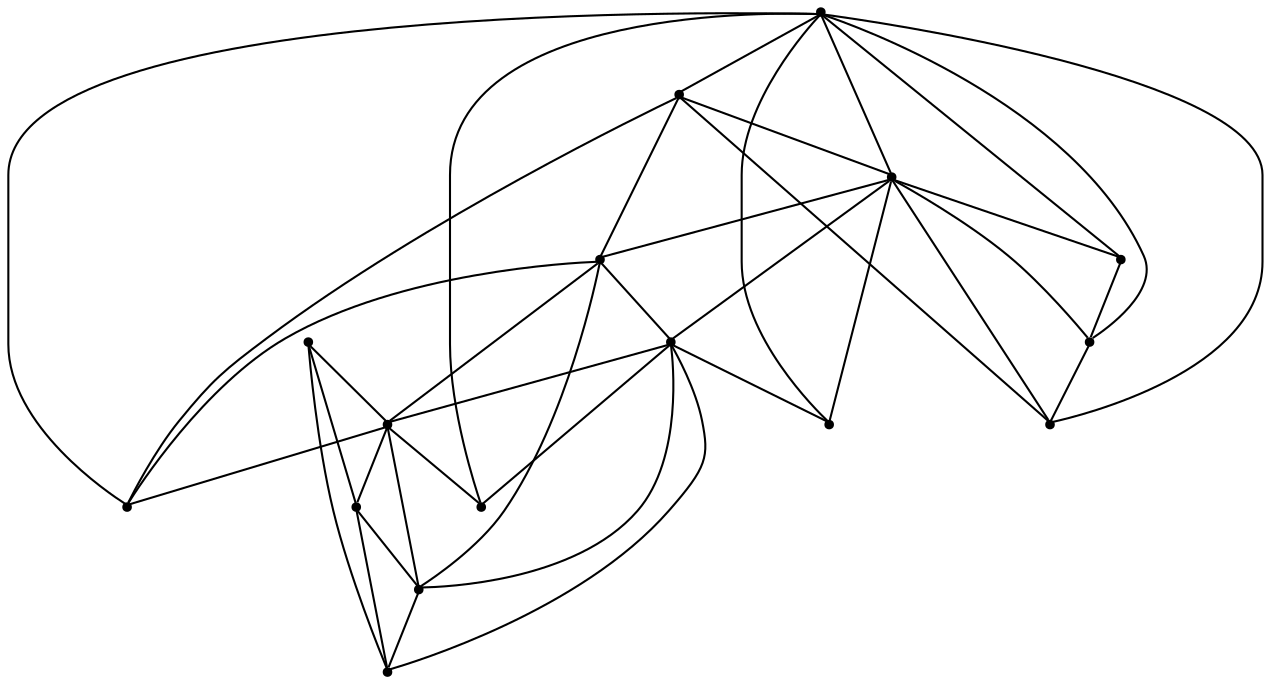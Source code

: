 graph {
  node [shape=point,comment="{\"directed\":false,\"doi\":\"10.1007/978-3-540-70904-6_15\",\"figure\":\"12 (2)\"}"]

  v0 [pos="1504.6496820494187,1540.7269636789956"]
  v1 [pos="1381.8976744186048,1415.8602555592854"]
  v2 [pos="1333.0614825581397,1506.1654885609944"]
  v3 [pos="1352.9443631904069,1327.281141281128"]
  v4 [pos="1355.957421875,1487.2144222259521"]
  v5 [pos="1336.665293422965,1207.0186138153074"]
  v6 [pos="1320.9842569040698,1601.960261662801"]
  v7 [pos="1263.4683639171512,1337.2186183929443"]
  v8 [pos="1233.6430414244187,1436.5978082021074"]
  v9 [pos="1228.3232830668603,1350.5436102549234"]
  v10 [pos="1072.5859375,1365.6603018442788"]
  v11 [pos="1381.485101744186,1481.451940536499"]
  v12 [pos="1393.837418241279,1457.301950454712"]
  v13 [pos="1225.5019167877908,1408.1769466400146"]
  v14 [pos="1206.5004905523256,1378.539482752482"]
  v15 [pos="1185.0912563590118,1357.1311473846433"]

  v0 -- v5 [id="-1",pos="1504.6496820494187,1540.7269636789956 1509.589171511628,1536.3394260406494 1533.7436228197673,1275.0769138336182 1516.1778706395348,1250.9269555409749 1498.6121184593023,1226.7769972483316 1346.608848110465,1207.0186456044514 1336.665293422965,1207.0186138153074"]
  v10 -- v14 [id="-2",pos="1072.5859375,1365.6603018442788 1206.5004905523256,1378.539482752482 1206.5004905523256,1378.539482752482 1206.5004905523256,1378.539482752482"]
  v15 -- v10 [id="-3",pos="1185.0912563590118,1357.1311473846433 1072.5859375,1365.6603018442788 1072.5859375,1365.6603018442788 1072.5859375,1365.6603018442788"]
  v15 -- v14 [id="-4",pos="1185.0912563590118,1357.1311473846433 1206.5004905523256,1378.539482752482 1206.5004905523256,1378.539482752482 1206.5004905523256,1378.539482752482"]
  v15 -- v9 [id="-5",pos="1185.0912563590118,1357.1311473846433 1228.3232830668603,1350.5436102549234 1228.3232830668603,1350.5436102549234 1228.3232830668603,1350.5436102549234"]
  v9 -- v7 [id="-6",pos="1228.3232830668603,1350.5436102549234 1263.4683639171512,1337.2186183929443 1263.4683639171512,1337.2186183929443 1263.4683639171512,1337.2186183929443"]
  v14 -- v13 [id="-7",pos="1206.5004905523256,1378.539482752482 1225.5019167877908,1408.1769466400146 1225.5019167877908,1408.1769466400146 1225.5019167877908,1408.1769466400146"]
  v14 -- v9 [id="-8",pos="1206.5004905523256,1378.539482752482 1228.3232830668603,1350.5436102549234 1228.3232830668603,1350.5436102549234 1228.3232830668603,1350.5436102549234"]
  v13 -- v9 [id="-9",pos="1225.5019167877908,1408.1769466400146 1228.3232830668603,1350.5436102549234 1228.3232830668603,1350.5436102549234 1228.3232830668603,1350.5436102549234"]
  v8 -- v13 [id="-10",pos="1233.6430414244187,1436.5978082021074 1225.5019167877908,1408.1769466400146 1225.5019167877908,1408.1769466400146 1225.5019167877908,1408.1769466400146"]
  v13 -- v7 [id="-11",pos="1225.5019167877908,1408.1769466400146 1263.4683639171512,1337.2186183929443 1263.4683639171512,1337.2186183929443 1263.4683639171512,1337.2186183929443"]
  v7 -- v3 [id="-12",pos="1263.4683639171512,1337.2186183929443 1352.9443631904069,1327.281141281128 1352.9443631904069,1327.281141281128 1352.9443631904069,1327.281141281128"]
  v7 -- v1 [id="-13",pos="1263.4683639171512,1337.2186183929443 1381.8976744186048,1415.8602555592854 1381.8976744186048,1415.8602555592854 1381.8976744186048,1415.8602555592854"]
  v2 -- v6 [id="-14",pos="1333.0614825581397,1506.1654885609944 1320.9842569040698,1601.960261662801 1320.9842569040698,1601.960261662801 1320.9842569040698,1601.960261662801"]
  v2 -- v8 [id="-15",pos="1333.0614825581397,1506.1654885609944 1233.6430414244187,1436.5978082021074 1233.6430414244187,1436.5978082021074 1233.6430414244187,1436.5978082021074"]
  v2 -- v4 [id="-16",pos="1333.0614825581397,1506.1654885609944 1355.957421875,1487.2144222259521 1355.957421875,1487.2144222259521 1355.957421875,1487.2144222259521"]
  v11 -- v4 [id="-17",pos="1381.485101744186,1481.451940536499 1355.957421875,1487.2144222259521 1355.957421875,1487.2144222259521 1355.957421875,1487.2144222259521"]
  v1 -- v11 [id="-18",pos="1381.8976744186048,1415.8602555592854 1381.485101744186,1481.451940536499 1381.485101744186,1481.451940536499 1381.485101744186,1481.451940536499"]
  v1 -- v8 [id="-19",pos="1381.8976744186048,1415.8602555592854 1233.6430414244187,1436.5978082021074 1233.6430414244187,1436.5978082021074 1233.6430414244187,1436.5978082021074"]
  v1 -- v12 [id="-20",pos="1381.8976744186048,1415.8602555592854 1393.837418241279,1457.301950454712 1393.837418241279,1457.301950454712 1393.837418241279,1457.301950454712"]
  v12 -- v0 [id="-21",pos="1393.837418241279,1457.301950454712 1504.6496820494187,1540.7269636789956 1504.6496820494187,1540.7269636789956 1504.6496820494187,1540.7269636789956"]
  v12 -- v11 [id="-22",pos="1393.837418241279,1457.301950454712 1381.485101744186,1481.451940536499 1381.485101744186,1481.451940536499 1381.485101744186,1481.451940536499"]
  v0 -- v11 [id="-23",pos="1504.6496820494187,1540.7269636789956 1381.485101744186,1481.451940536499 1381.485101744186,1481.451940536499 1381.485101744186,1481.451940536499"]
  v10 -- v5 [id="-24",pos="1072.5859375,1365.6603018442788 1072.6120094476744,1360.7019901275635 1141.783175872093,1250.9269555409749 1168.1298328488372,1237.7520084381104 1194.4805595930231,1224.5811303456624 1333.9189316860466,1204.822778701782 1336.665293422965,1207.0186138153074"]
  v10 -- v8 [id="-25",pos="1072.5859375,1365.6603018442788 1084.459992732558,1373.3519077301025 1121.0918422965117,1416.0186608632405 1137.3907521802325,1426.5643914540608 1156.0567405523257,1438.6394341786702 1223.7026344476744,1427.9019514719644 1233.6430414244187,1436.5978082021074"]
  v0 -- v2 [id="-26",pos="1504.6496820494187,1540.7269636789956 1477.9707667151163,1537.2978051503499 1437.5798510174418,1552.631107966105 1405.1364280523255,1531.0102939605713 1397.6808684593022,1526.0435581207275 1394.3259811046512,1518.5269514719644 1381.898691860465,1513.5603427886963 1370.7133175872093,1509.8310947418213 1346.7296693313954,1508.6519718170166 1333.0614825581397,1506.1654885609944"]
  v10 -- v6 [id="-27",pos="1072.5859375,1365.6603018442788 1073.8288699127907,1399.2019494374592 1097.887554505814,1477.0310560862222 1116.528488372093,1505.6019941965737 1135.1695494186047,1534.1728051503499 1189.9088117732558,1559.0394179026284 1219.7352470930232,1571.4643955230713 1250.8034702034884,1583.8895003000894 1320.745730377907,1597.8103478749592 1320.9842569040698,1601.960261662801"]
  v0 -- v3 [id="-28",pos="1504.6496820494187,1540.7269636789956 1501.9044331395348,1537.4352614084878 1471.1611555232557,1387.0436191558838 1448.1068132267442,1360.7019901275635 1425.0484011627907,1334.356164932251 1361.369894622093,1329.9644311269124 1352.9443631904069,1327.281141281128"]
  v7 -- v5 [id="-30",pos="1263.4683639171512,1337.2186183929443 1269.1401889534884,1331.060266494751 1279.0212027616278,1268.4894402821858 1291.1026889534883,1245.4395135243733 1303.17578125,1222.385263442993 1331.72265625,1211.4060560862222 1336.665293422965,1207.0186138153074"]
  v6 -- v8 [id="-31",pos="1320.9842569040698,1601.960261662801 1305.8346111918604,1585.385243097941 1214.8259629360466,1511.293649673462 1209.8542332848838,1500.1144250233967 1206.1242914244185,1490.1770114898682 1233.6420239825582,1442.810297012329 1233.6430414244187,1436.5978082021074"]
  v2 -- v1 [id="-32",pos="1333.0614825581397,1506.1654885609944 1333.0604651162791,1506.1644077301025 1320.9623183139536,1471.5686639149983 1329.197238372093,1455.927006403605 1337.4321584302324,1440.285348892212 1382.7697492732557,1416.7227268218994 1381.8976744186048,1415.8602555592854"]
  v8 -- v7 [id="-33",pos="1233.6430414244187,1436.5978082021074 1233.6420239825582,1436.5978082021077 1267.4357194767442,1416.4103031158447 1273.199273255814,1394.181172053019 1278.9670239825582,1371.9519138336182 1263.468332122093,1338.864501317342 1263.4683639171512,1337.2186183929443"]
  v4 -- v1 [id="-34",pos="1355.957421875,1487.2144222259521 1352.8016351744186,1481.7269484202066 1357.194058866279,1459.7686608632405 1364.8789244186046,1449.8894850413003 1372.5636627906977,1440.0103092193604 1382.4488735465115,1412.5686486562092 1381.8976744186048,1415.8602555592854"]
  v3 -- v1 [id="-35",pos="1352.9443631904069,1327.281141281128 1354.1852289244187,1332.24778175354 1355.4271438953488,1349.6435642242432 1359.1569585755815,1357.0977369944253 1364.128688226744,1364.547840754191 1376.5561046511627,1364.547840754191 1379.0398074127907,1374.4852542877197 1382.7697492732557,1384.4227949778237 1380.281722383721,1408.0269972483316 1381.8976744186048,1415.8602555592854"]
  v4 -- v0 [id="-36",pos="1355.957421875,1487.2144222259521 1359.6654251453488,1493.7977949778237 1376.1309411337209,1495.4477787017822 1385.1910065406976,1500.385268529256 1394.246875,1505.3269545237222 1494.7071765988371,1540.7269636789956 1504.6496820494187,1540.7269636789956"]
  v1 -- v0 [id="-39",pos="1381.8976744186048,1415.8602555592854 1392.7090116279069,1416.7227268218994 1430.5369912790698,1436.443567276001 1447.0067042151163,1454.0061791737874 1463.4764171511629,1471.5686639149983 1497.511882267442,1535.2393945058186 1504.6496820494187,1540.7269636789956"]
  v0 -- v6 [id="-40",pos="1504.6496820494187,1540.7269636789956 1498.0328125,1552.2811730702717 1409.6789244186045,1584.6394697825112 1394.3052507267441,1590.1269117991128 1381.2236191860466,1594.7977542877197 1336.1776526162791,1603.5894870758057 1320.9842569040698,1601.960261662801"]
  v10 -- v13 [id="-41",pos="1072.5859375,1365.6603018442788 1225.5019167877908,1408.1769466400146 1225.5019167877908,1408.1769466400146 1225.5019167877908,1408.1769466400146"]
  v7 -- v10 [id="-29",pos="1263.4683639171512,1337.2186183929443 1253.3956577034883,1332.05615679423 1233.4752906976744,1334.4144026438394 1221.0480014534883,1334.4144026438394 1209.8625,1334.4144026438394 1204.9282885174418,1323.360300064087 1192.5009992732557,1325.8477369944253 1180.0737100290698,1328.3311049143472 1090.090261627907,1354.6311537424722 1072.5859375,1365.6603018442788"]
}